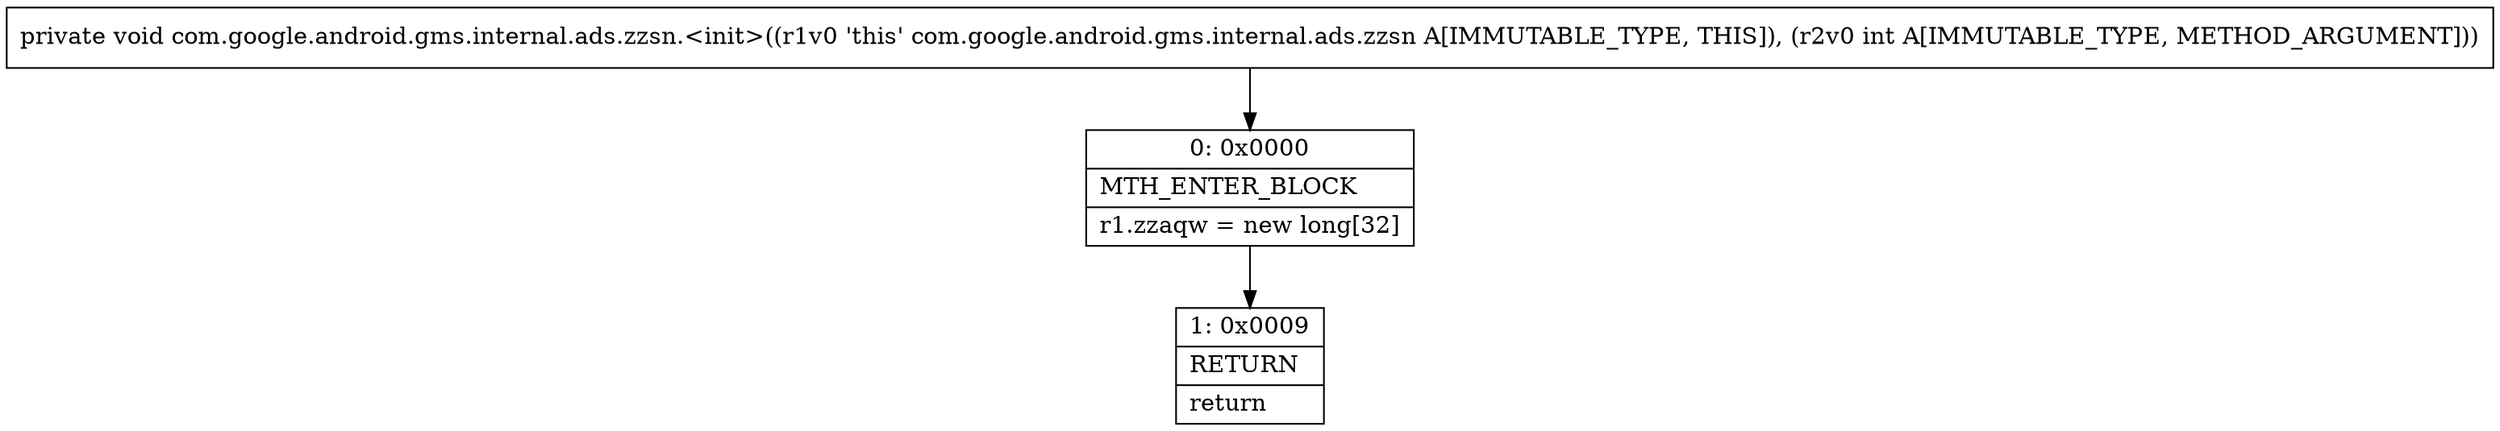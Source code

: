 digraph "CFG forcom.google.android.gms.internal.ads.zzsn.\<init\>(I)V" {
Node_0 [shape=record,label="{0\:\ 0x0000|MTH_ENTER_BLOCK\l|r1.zzaqw = new long[32]\l}"];
Node_1 [shape=record,label="{1\:\ 0x0009|RETURN\l|return\l}"];
MethodNode[shape=record,label="{private void com.google.android.gms.internal.ads.zzsn.\<init\>((r1v0 'this' com.google.android.gms.internal.ads.zzsn A[IMMUTABLE_TYPE, THIS]), (r2v0 int A[IMMUTABLE_TYPE, METHOD_ARGUMENT])) }"];
MethodNode -> Node_0;
Node_0 -> Node_1;
}

